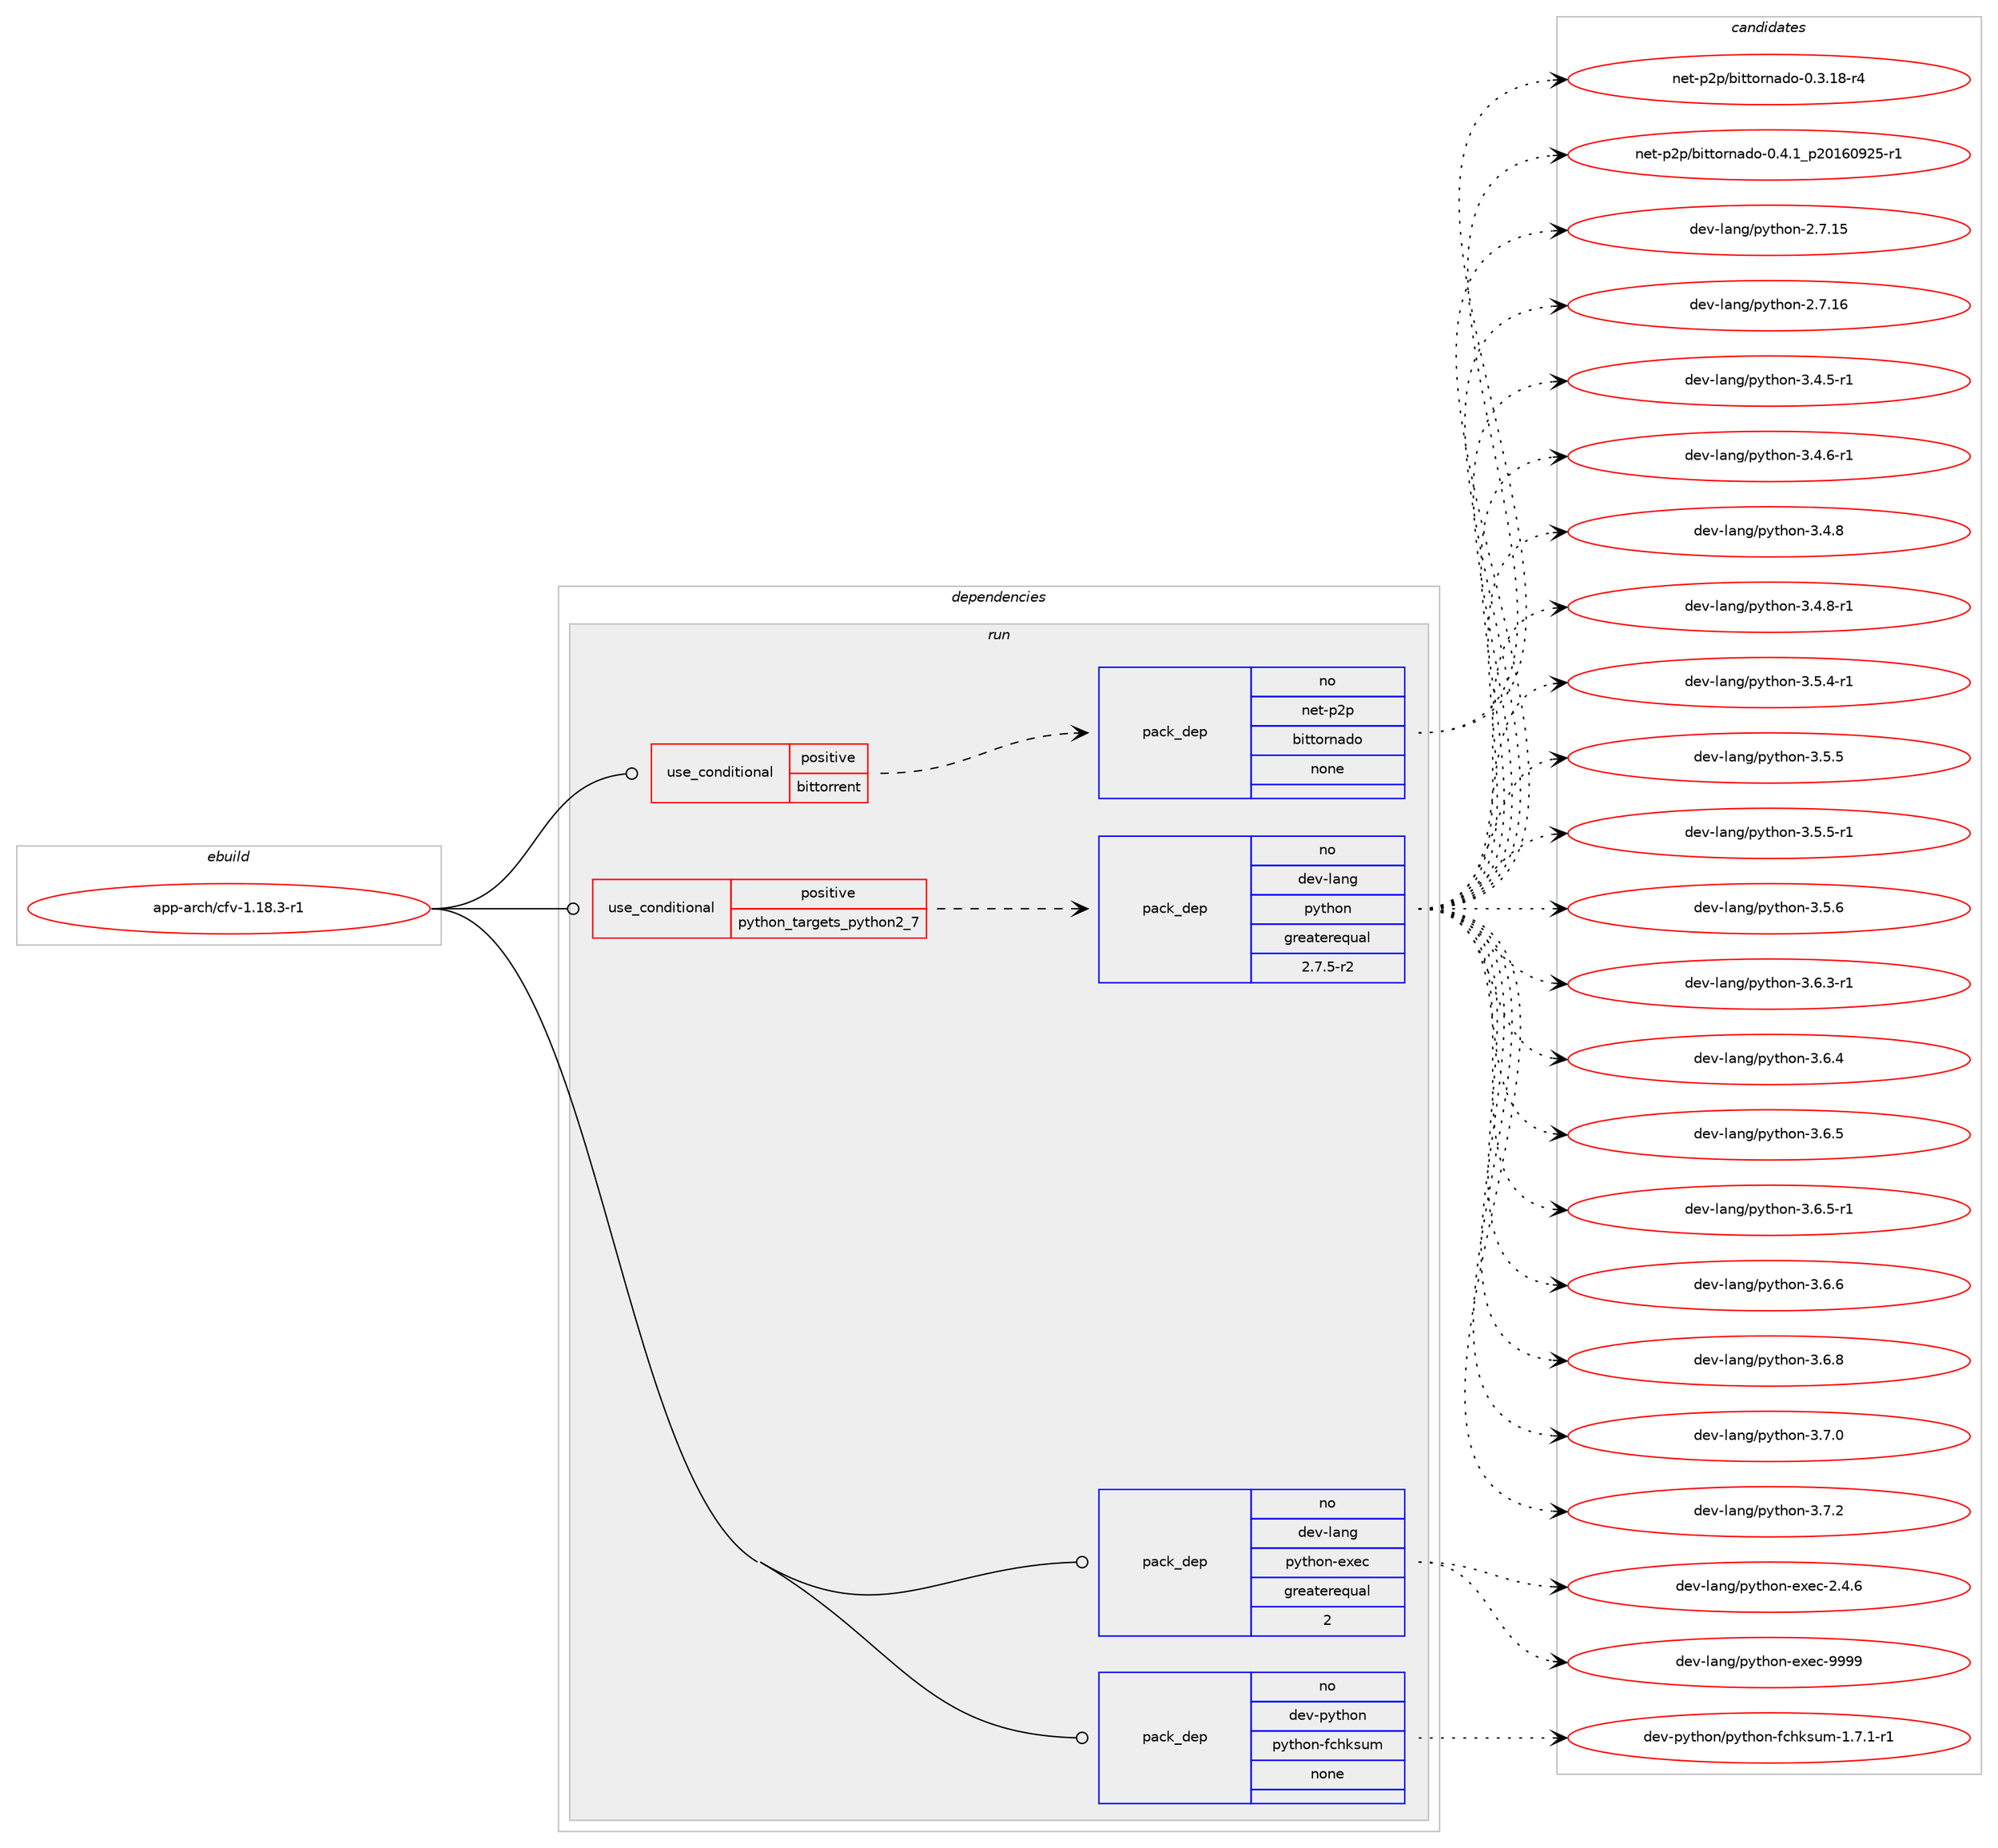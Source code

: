 digraph prolog {

# *************
# Graph options
# *************

newrank=true;
concentrate=true;
compound=true;
graph [rankdir=LR,fontname=Helvetica,fontsize=10,ranksep=1.5];#, ranksep=2.5, nodesep=0.2];
edge  [arrowhead=vee];
node  [fontname=Helvetica,fontsize=10];

# **********
# The ebuild
# **********

subgraph cluster_leftcol {
color=gray;
rank=same;
label=<<i>ebuild</i>>;
id [label="app-arch/cfv-1.18.3-r1", color=red, width=4, href="../app-arch/cfv-1.18.3-r1.svg"];
}

# ****************
# The dependencies
# ****************

subgraph cluster_midcol {
color=gray;
label=<<i>dependencies</i>>;
subgraph cluster_compile {
fillcolor="#eeeeee";
style=filled;
label=<<i>compile</i>>;
}
subgraph cluster_compileandrun {
fillcolor="#eeeeee";
style=filled;
label=<<i>compile and run</i>>;
}
subgraph cluster_run {
fillcolor="#eeeeee";
style=filled;
label=<<i>run</i>>;
subgraph cond346462 {
dependency1270943 [label=<<TABLE BORDER="0" CELLBORDER="1" CELLSPACING="0" CELLPADDING="4"><TR><TD ROWSPAN="3" CELLPADDING="10">use_conditional</TD></TR><TR><TD>positive</TD></TR><TR><TD>bittorrent</TD></TR></TABLE>>, shape=none, color=red];
subgraph pack904762 {
dependency1270944 [label=<<TABLE BORDER="0" CELLBORDER="1" CELLSPACING="0" CELLPADDING="4" WIDTH="220"><TR><TD ROWSPAN="6" CELLPADDING="30">pack_dep</TD></TR><TR><TD WIDTH="110">no</TD></TR><TR><TD>net-p2p</TD></TR><TR><TD>bittornado</TD></TR><TR><TD>none</TD></TR><TR><TD></TD></TR></TABLE>>, shape=none, color=blue];
}
dependency1270943:e -> dependency1270944:w [weight=20,style="dashed",arrowhead="vee"];
}
id:e -> dependency1270943:w [weight=20,style="solid",arrowhead="odot"];
subgraph cond346463 {
dependency1270945 [label=<<TABLE BORDER="0" CELLBORDER="1" CELLSPACING="0" CELLPADDING="4"><TR><TD ROWSPAN="3" CELLPADDING="10">use_conditional</TD></TR><TR><TD>positive</TD></TR><TR><TD>python_targets_python2_7</TD></TR></TABLE>>, shape=none, color=red];
subgraph pack904763 {
dependency1270946 [label=<<TABLE BORDER="0" CELLBORDER="1" CELLSPACING="0" CELLPADDING="4" WIDTH="220"><TR><TD ROWSPAN="6" CELLPADDING="30">pack_dep</TD></TR><TR><TD WIDTH="110">no</TD></TR><TR><TD>dev-lang</TD></TR><TR><TD>python</TD></TR><TR><TD>greaterequal</TD></TR><TR><TD>2.7.5-r2</TD></TR></TABLE>>, shape=none, color=blue];
}
dependency1270945:e -> dependency1270946:w [weight=20,style="dashed",arrowhead="vee"];
}
id:e -> dependency1270945:w [weight=20,style="solid",arrowhead="odot"];
subgraph pack904764 {
dependency1270947 [label=<<TABLE BORDER="0" CELLBORDER="1" CELLSPACING="0" CELLPADDING="4" WIDTH="220"><TR><TD ROWSPAN="6" CELLPADDING="30">pack_dep</TD></TR><TR><TD WIDTH="110">no</TD></TR><TR><TD>dev-lang</TD></TR><TR><TD>python-exec</TD></TR><TR><TD>greaterequal</TD></TR><TR><TD>2</TD></TR></TABLE>>, shape=none, color=blue];
}
id:e -> dependency1270947:w [weight=20,style="solid",arrowhead="odot"];
subgraph pack904765 {
dependency1270948 [label=<<TABLE BORDER="0" CELLBORDER="1" CELLSPACING="0" CELLPADDING="4" WIDTH="220"><TR><TD ROWSPAN="6" CELLPADDING="30">pack_dep</TD></TR><TR><TD WIDTH="110">no</TD></TR><TR><TD>dev-python</TD></TR><TR><TD>python-fchksum</TD></TR><TR><TD>none</TD></TR><TR><TD></TD></TR></TABLE>>, shape=none, color=blue];
}
id:e -> dependency1270948:w [weight=20,style="solid",arrowhead="odot"];
}
}

# **************
# The candidates
# **************

subgraph cluster_choices {
rank=same;
color=gray;
label=<<i>candidates</i>>;

subgraph choice904762 {
color=black;
nodesep=1;
choice1101011164511250112479810511611611111411097100111454846514649564511452 [label="net-p2p/bittornado-0.3.18-r4", color=red, width=4,href="../net-p2p/bittornado-0.3.18-r4.svg"];
choice11010111645112501124798105116116111114110971001114548465246499511250484954485750534511449 [label="net-p2p/bittornado-0.4.1_p20160925-r1", color=red, width=4,href="../net-p2p/bittornado-0.4.1_p20160925-r1.svg"];
dependency1270944:e -> choice1101011164511250112479810511611611111411097100111454846514649564511452:w [style=dotted,weight="100"];
dependency1270944:e -> choice11010111645112501124798105116116111114110971001114548465246499511250484954485750534511449:w [style=dotted,weight="100"];
}
subgraph choice904763 {
color=black;
nodesep=1;
choice10010111845108971101034711212111610411111045504655464953 [label="dev-lang/python-2.7.15", color=red, width=4,href="../dev-lang/python-2.7.15.svg"];
choice10010111845108971101034711212111610411111045504655464954 [label="dev-lang/python-2.7.16", color=red, width=4,href="../dev-lang/python-2.7.16.svg"];
choice1001011184510897110103471121211161041111104551465246534511449 [label="dev-lang/python-3.4.5-r1", color=red, width=4,href="../dev-lang/python-3.4.5-r1.svg"];
choice1001011184510897110103471121211161041111104551465246544511449 [label="dev-lang/python-3.4.6-r1", color=red, width=4,href="../dev-lang/python-3.4.6-r1.svg"];
choice100101118451089711010347112121116104111110455146524656 [label="dev-lang/python-3.4.8", color=red, width=4,href="../dev-lang/python-3.4.8.svg"];
choice1001011184510897110103471121211161041111104551465246564511449 [label="dev-lang/python-3.4.8-r1", color=red, width=4,href="../dev-lang/python-3.4.8-r1.svg"];
choice1001011184510897110103471121211161041111104551465346524511449 [label="dev-lang/python-3.5.4-r1", color=red, width=4,href="../dev-lang/python-3.5.4-r1.svg"];
choice100101118451089711010347112121116104111110455146534653 [label="dev-lang/python-3.5.5", color=red, width=4,href="../dev-lang/python-3.5.5.svg"];
choice1001011184510897110103471121211161041111104551465346534511449 [label="dev-lang/python-3.5.5-r1", color=red, width=4,href="../dev-lang/python-3.5.5-r1.svg"];
choice100101118451089711010347112121116104111110455146534654 [label="dev-lang/python-3.5.6", color=red, width=4,href="../dev-lang/python-3.5.6.svg"];
choice1001011184510897110103471121211161041111104551465446514511449 [label="dev-lang/python-3.6.3-r1", color=red, width=4,href="../dev-lang/python-3.6.3-r1.svg"];
choice100101118451089711010347112121116104111110455146544652 [label="dev-lang/python-3.6.4", color=red, width=4,href="../dev-lang/python-3.6.4.svg"];
choice100101118451089711010347112121116104111110455146544653 [label="dev-lang/python-3.6.5", color=red, width=4,href="../dev-lang/python-3.6.5.svg"];
choice1001011184510897110103471121211161041111104551465446534511449 [label="dev-lang/python-3.6.5-r1", color=red, width=4,href="../dev-lang/python-3.6.5-r1.svg"];
choice100101118451089711010347112121116104111110455146544654 [label="dev-lang/python-3.6.6", color=red, width=4,href="../dev-lang/python-3.6.6.svg"];
choice100101118451089711010347112121116104111110455146544656 [label="dev-lang/python-3.6.8", color=red, width=4,href="../dev-lang/python-3.6.8.svg"];
choice100101118451089711010347112121116104111110455146554648 [label="dev-lang/python-3.7.0", color=red, width=4,href="../dev-lang/python-3.7.0.svg"];
choice100101118451089711010347112121116104111110455146554650 [label="dev-lang/python-3.7.2", color=red, width=4,href="../dev-lang/python-3.7.2.svg"];
dependency1270946:e -> choice10010111845108971101034711212111610411111045504655464953:w [style=dotted,weight="100"];
dependency1270946:e -> choice10010111845108971101034711212111610411111045504655464954:w [style=dotted,weight="100"];
dependency1270946:e -> choice1001011184510897110103471121211161041111104551465246534511449:w [style=dotted,weight="100"];
dependency1270946:e -> choice1001011184510897110103471121211161041111104551465246544511449:w [style=dotted,weight="100"];
dependency1270946:e -> choice100101118451089711010347112121116104111110455146524656:w [style=dotted,weight="100"];
dependency1270946:e -> choice1001011184510897110103471121211161041111104551465246564511449:w [style=dotted,weight="100"];
dependency1270946:e -> choice1001011184510897110103471121211161041111104551465346524511449:w [style=dotted,weight="100"];
dependency1270946:e -> choice100101118451089711010347112121116104111110455146534653:w [style=dotted,weight="100"];
dependency1270946:e -> choice1001011184510897110103471121211161041111104551465346534511449:w [style=dotted,weight="100"];
dependency1270946:e -> choice100101118451089711010347112121116104111110455146534654:w [style=dotted,weight="100"];
dependency1270946:e -> choice1001011184510897110103471121211161041111104551465446514511449:w [style=dotted,weight="100"];
dependency1270946:e -> choice100101118451089711010347112121116104111110455146544652:w [style=dotted,weight="100"];
dependency1270946:e -> choice100101118451089711010347112121116104111110455146544653:w [style=dotted,weight="100"];
dependency1270946:e -> choice1001011184510897110103471121211161041111104551465446534511449:w [style=dotted,weight="100"];
dependency1270946:e -> choice100101118451089711010347112121116104111110455146544654:w [style=dotted,weight="100"];
dependency1270946:e -> choice100101118451089711010347112121116104111110455146544656:w [style=dotted,weight="100"];
dependency1270946:e -> choice100101118451089711010347112121116104111110455146554648:w [style=dotted,weight="100"];
dependency1270946:e -> choice100101118451089711010347112121116104111110455146554650:w [style=dotted,weight="100"];
}
subgraph choice904764 {
color=black;
nodesep=1;
choice1001011184510897110103471121211161041111104510112010199455046524654 [label="dev-lang/python-exec-2.4.6", color=red, width=4,href="../dev-lang/python-exec-2.4.6.svg"];
choice10010111845108971101034711212111610411111045101120101994557575757 [label="dev-lang/python-exec-9999", color=red, width=4,href="../dev-lang/python-exec-9999.svg"];
dependency1270947:e -> choice1001011184510897110103471121211161041111104510112010199455046524654:w [style=dotted,weight="100"];
dependency1270947:e -> choice10010111845108971101034711212111610411111045101120101994557575757:w [style=dotted,weight="100"];
}
subgraph choice904765 {
color=black;
nodesep=1;
choice100101118451121211161041111104711212111610411111045102991041071151171094549465546494511449 [label="dev-python/python-fchksum-1.7.1-r1", color=red, width=4,href="../dev-python/python-fchksum-1.7.1-r1.svg"];
dependency1270948:e -> choice100101118451121211161041111104711212111610411111045102991041071151171094549465546494511449:w [style=dotted,weight="100"];
}
}

}
